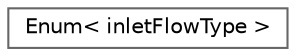 digraph "Graphical Class Hierarchy"
{
 // LATEX_PDF_SIZE
  bgcolor="transparent";
  edge [fontname=Helvetica,fontsize=10,labelfontname=Helvetica,labelfontsize=10];
  node [fontname=Helvetica,fontsize=10,shape=box,height=0.2,width=0.4];
  rankdir="LR";
  Node0 [id="Node000000",label="Enum\< inletFlowType \>",height=0.2,width=0.4,color="grey40", fillcolor="white", style="filled",URL="$classFoam_1_1Enum.html",tooltip=" "];
}
